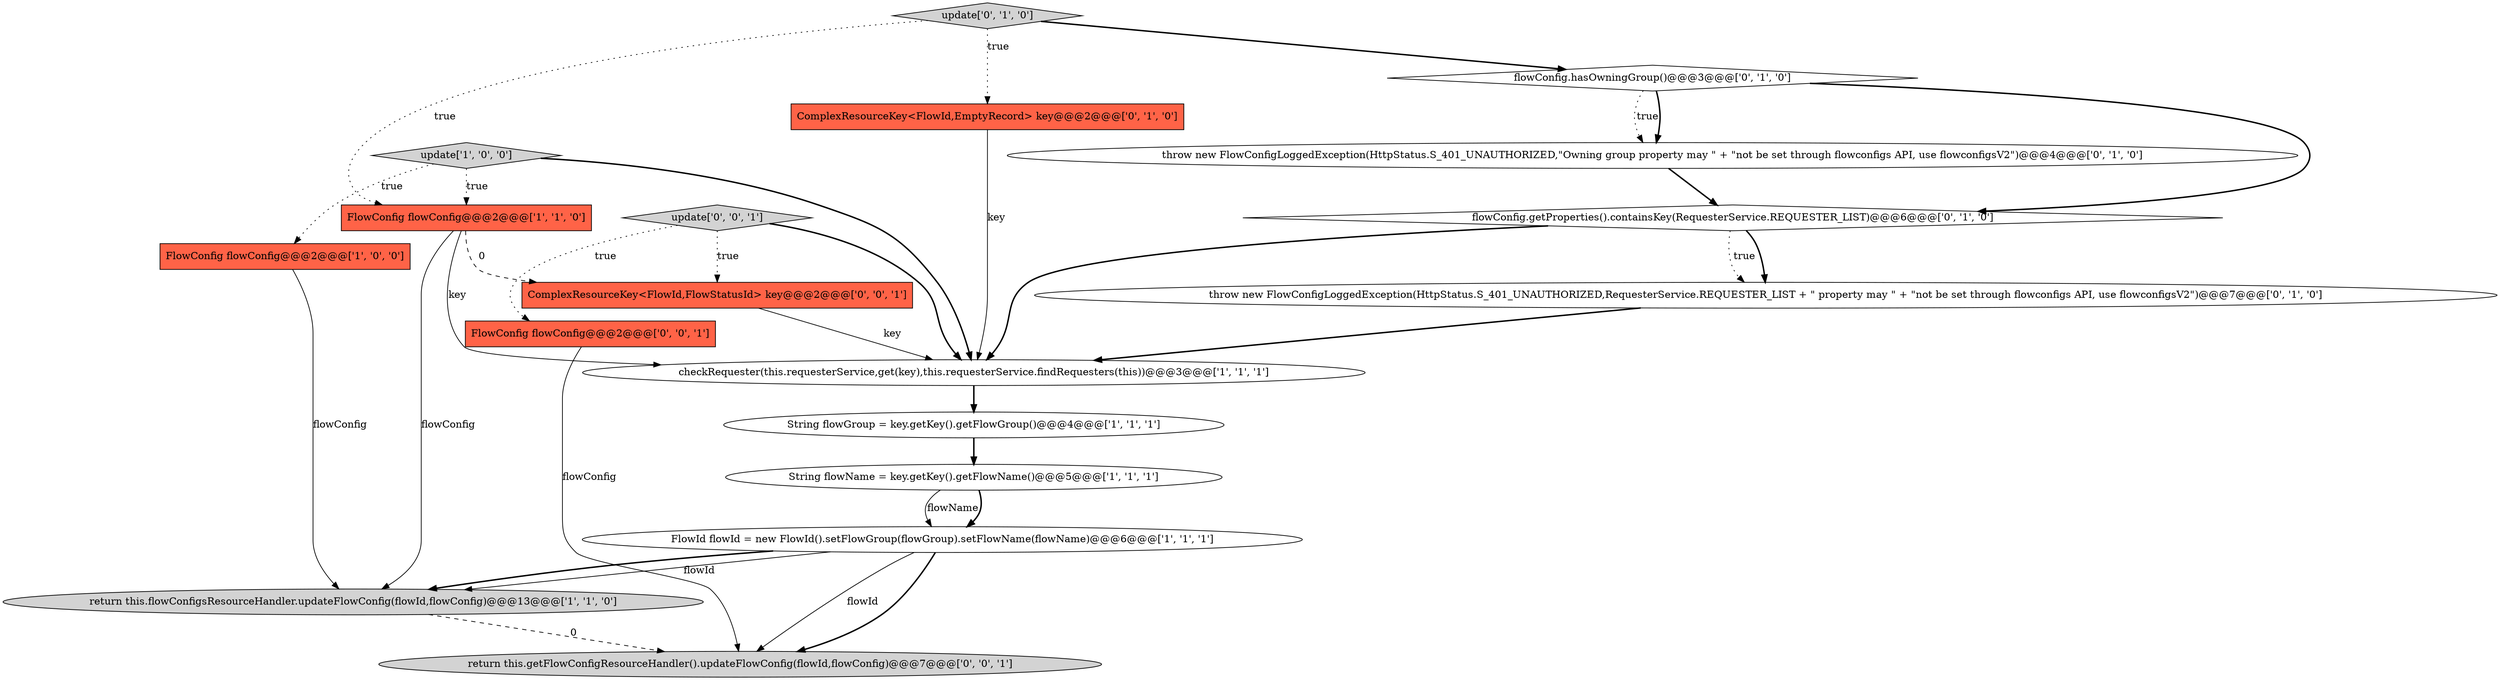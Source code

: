 digraph {
13 [style = filled, label = "update['0', '1', '0']", fillcolor = lightgray, shape = diamond image = "AAA0AAABBB2BBB"];
10 [style = filled, label = "throw new FlowConfigLoggedException(HttpStatus.S_401_UNAUTHORIZED,\"Owning group property may \" + \"not be set through flowconfigs API, use flowconfigsV2\")@@@4@@@['0', '1', '0']", fillcolor = white, shape = ellipse image = "AAA1AAABBB2BBB"];
8 [style = filled, label = "ComplexResourceKey<FlowId,EmptyRecord> key@@@2@@@['0', '1', '0']", fillcolor = tomato, shape = box image = "AAA0AAABBB2BBB"];
11 [style = filled, label = "flowConfig.hasOwningGroup()@@@3@@@['0', '1', '0']", fillcolor = white, shape = diamond image = "AAA1AAABBB2BBB"];
17 [style = filled, label = "return this.getFlowConfigResourceHandler().updateFlowConfig(flowId,flowConfig)@@@7@@@['0', '0', '1']", fillcolor = lightgray, shape = ellipse image = "AAA0AAABBB3BBB"];
2 [style = filled, label = "FlowConfig flowConfig@@@2@@@['1', '0', '0']", fillcolor = tomato, shape = box image = "AAA0AAABBB1BBB"];
5 [style = filled, label = "FlowConfig flowConfig@@@2@@@['1', '1', '0']", fillcolor = tomato, shape = box image = "AAA0AAABBB1BBB"];
1 [style = filled, label = "update['1', '0', '0']", fillcolor = lightgray, shape = diamond image = "AAA0AAABBB1BBB"];
0 [style = filled, label = "FlowId flowId = new FlowId().setFlowGroup(flowGroup).setFlowName(flowName)@@@6@@@['1', '1', '1']", fillcolor = white, shape = ellipse image = "AAA0AAABBB1BBB"];
3 [style = filled, label = "checkRequester(this.requesterService,get(key),this.requesterService.findRequesters(this))@@@3@@@['1', '1', '1']", fillcolor = white, shape = ellipse image = "AAA0AAABBB1BBB"];
12 [style = filled, label = "throw new FlowConfigLoggedException(HttpStatus.S_401_UNAUTHORIZED,RequesterService.REQUESTER_LIST + \" property may \" + \"not be set through flowconfigs API, use flowconfigsV2\")@@@7@@@['0', '1', '0']", fillcolor = white, shape = ellipse image = "AAA1AAABBB2BBB"];
6 [style = filled, label = "String flowGroup = key.getKey().getFlowGroup()@@@4@@@['1', '1', '1']", fillcolor = white, shape = ellipse image = "AAA0AAABBB1BBB"];
14 [style = filled, label = "FlowConfig flowConfig@@@2@@@['0', '0', '1']", fillcolor = tomato, shape = box image = "AAA0AAABBB3BBB"];
16 [style = filled, label = "update['0', '0', '1']", fillcolor = lightgray, shape = diamond image = "AAA0AAABBB3BBB"];
15 [style = filled, label = "ComplexResourceKey<FlowId,FlowStatusId> key@@@2@@@['0', '0', '1']", fillcolor = tomato, shape = box image = "AAA0AAABBB3BBB"];
9 [style = filled, label = "flowConfig.getProperties().containsKey(RequesterService.REQUESTER_LIST)@@@6@@@['0', '1', '0']", fillcolor = white, shape = diamond image = "AAA1AAABBB2BBB"];
7 [style = filled, label = "return this.flowConfigsResourceHandler.updateFlowConfig(flowId,flowConfig)@@@13@@@['1', '1', '0']", fillcolor = lightgray, shape = ellipse image = "AAA0AAABBB1BBB"];
4 [style = filled, label = "String flowName = key.getKey().getFlowName()@@@5@@@['1', '1', '1']", fillcolor = white, shape = ellipse image = "AAA0AAABBB1BBB"];
15->3 [style = solid, label="key"];
0->7 [style = solid, label="flowId"];
5->3 [style = solid, label="key"];
6->4 [style = bold, label=""];
11->10 [style = dotted, label="true"];
2->7 [style = solid, label="flowConfig"];
0->7 [style = bold, label=""];
10->9 [style = bold, label=""];
0->17 [style = solid, label="flowId"];
9->3 [style = bold, label=""];
16->14 [style = dotted, label="true"];
11->9 [style = bold, label=""];
13->8 [style = dotted, label="true"];
16->15 [style = dotted, label="true"];
3->6 [style = bold, label=""];
7->17 [style = dashed, label="0"];
13->11 [style = bold, label=""];
1->3 [style = bold, label=""];
11->10 [style = bold, label=""];
1->5 [style = dotted, label="true"];
12->3 [style = bold, label=""];
16->3 [style = bold, label=""];
8->3 [style = solid, label="key"];
0->17 [style = bold, label=""];
1->2 [style = dotted, label="true"];
13->5 [style = dotted, label="true"];
4->0 [style = solid, label="flowName"];
9->12 [style = dotted, label="true"];
14->17 [style = solid, label="flowConfig"];
5->15 [style = dashed, label="0"];
5->7 [style = solid, label="flowConfig"];
4->0 [style = bold, label=""];
9->12 [style = bold, label=""];
}
